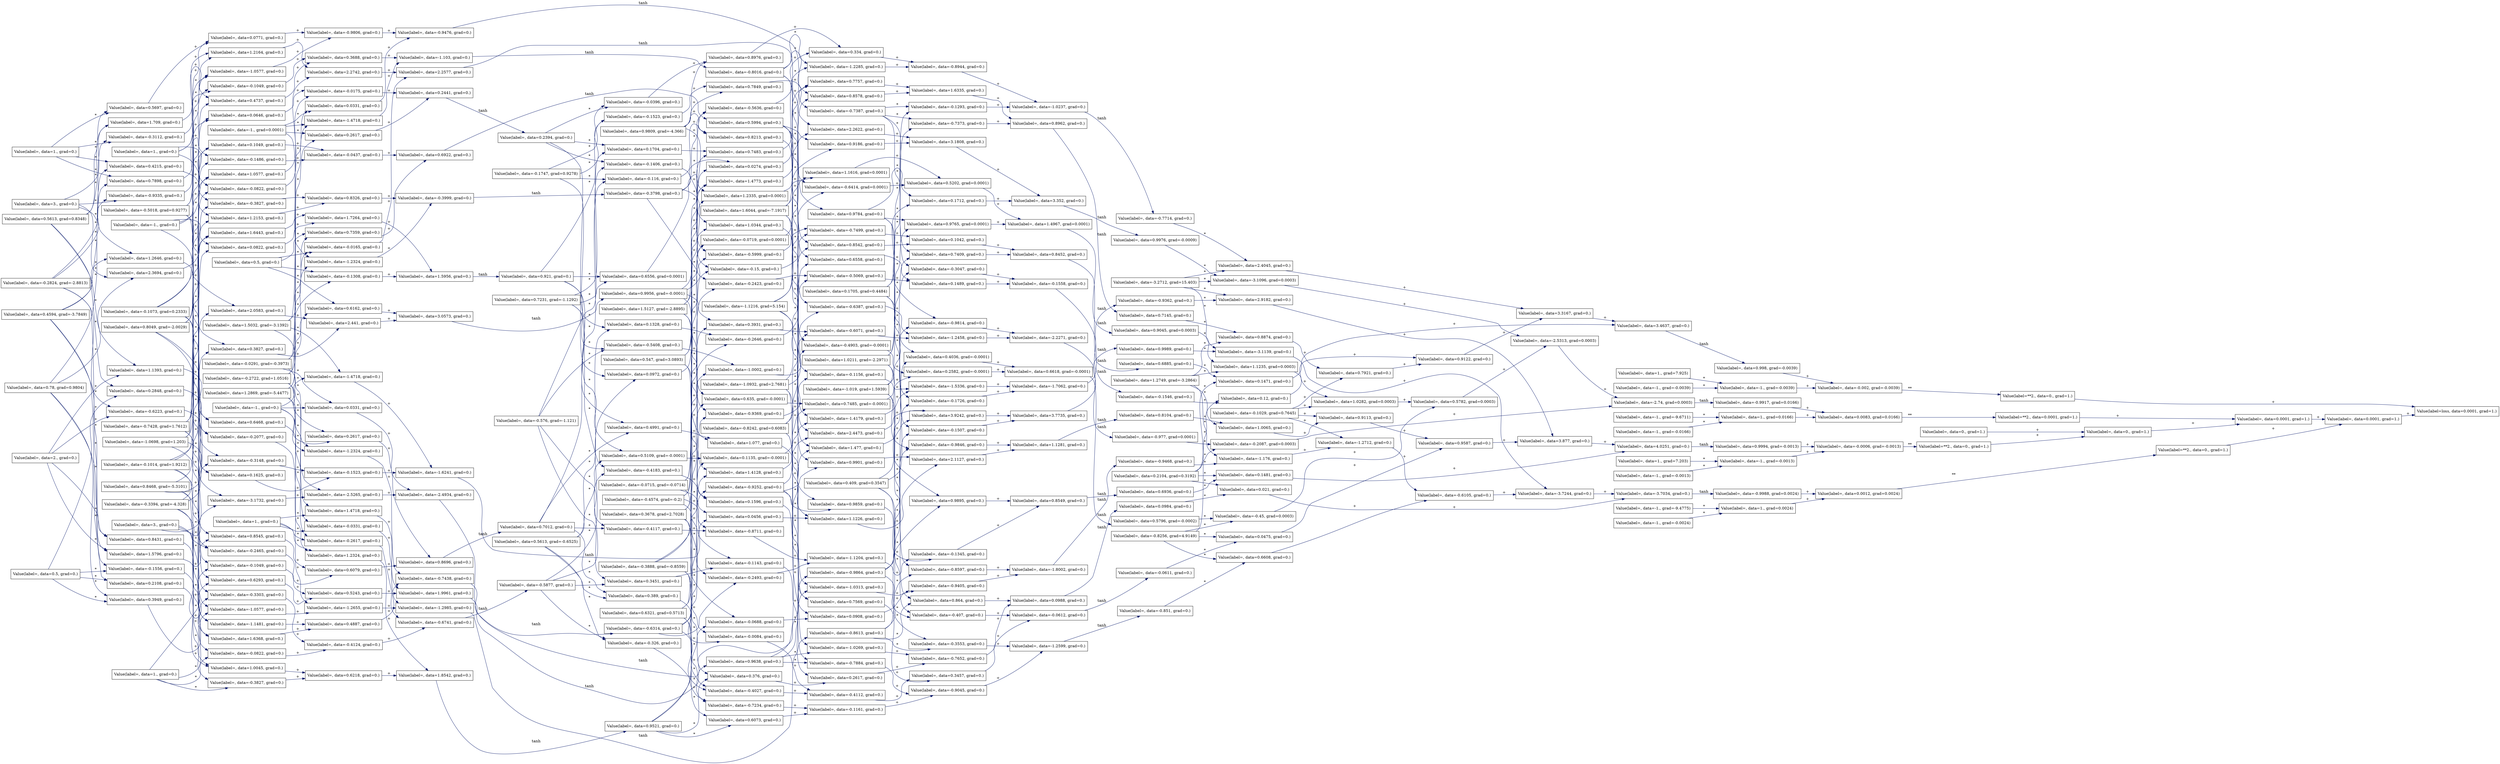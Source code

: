 digraph G {
  rankdir=LR;
  1 [label="Value(label=, data=-0.1029, grad=0.7645)", shape=box, ];
  2 [label="Value(label=, data=0.2104, grad=0.3192)", shape=box, ];
  3 [label="Value(label=, data=-3.2712, grad=15.403)", shape=box, ];
  4 [label="Value(label=, data=-0.8256, grad=4.9149)", shape=box, ];
  5 [label="Value(label=, data=1.2749, grad=-3.2864)", shape=box, ];
  6 [label="Value(label=, data=-0.4574, grad=-0.2)", shape=box, ];
  7 [label="Value(label=, data=-1.019, grad=1.5939)", shape=box, ];
  8 [label="Value(label=, data=-1.0932, grad=2.7681)", shape=box, ];
  9 [label="Value(label=, data=0.3678, grad=2.7028)", shape=box, ];
  10 [label="Value(label=, data=-0.576, grad=-1.121)", shape=box, ];
  11 [label="Value(label=, data=0.9809, grad=-4.366)", shape=box, ];
  12 [label="Value(label=, data=0.1705, grad=0.4484)", shape=box, ];
  13 [label="Value(label=, data=1.6044, grad=-7.1917)", shape=box, ];
  14 [label="Value(label=, data=1.5127, grad=-2.8895)", shape=box, ];
  15 [label="Value(label=, data=-0.1747, grad=0.9278)", shape=box, ];
  16 [label="Value(label=, data=-0.3888, grad=-0.8559)", shape=box, ];
  17 [label="Value(label=, data=0.409, grad=0.3547)", shape=box, ];
  18 [label="Value(label=, data=-0.8242, grad=0.6083)", shape=box, ];
  19 [label="Value(label=, data=0.6321, grad=0.5713)", shape=box, ];
  20 [label="Value(label=, data=0.5613, grad=-0.6525)", shape=box, ];
  21 [label="Value(label=, data=0.547, grad=3.0893)", shape=box, ];
  22 [label="Value(label=, data=1.0211, grad=-2.2971)", shape=box, ];
  23 [label="Value(label=, data=-1.1216, grad=5.154)", shape=box, ];
  24 [label="Value(label=, data=-0.0715, grad=-0.0714)", shape=box, ];
  25 [label="Value(label=, data=0.7231, grad=-1.1292)", shape=box, ];
  26 [label="Value(label=, data=-0.5018, grad=0.9277)", shape=box, ];
  27 [label="Value(label=, data=-0.0291, grad=-0.3973)", shape=box, ];
  28 [label="Value(label=, data=-1.0698, grad=1.203)", shape=box, ];
  29 [label="Value(label=, data=0.5613, grad=0.8348)", shape=box, ];
  30 [label="Value(label=, data=0.8049, grad=-2.0029)", shape=box, ];
  31 [label="Value(label=, data=1.5032, grad=-3.1392)", shape=box, ];
  32 [label="Value(label=, data=-0.1073, grad=0.2333)", shape=box, ];
  33 [label="Value(label=, data=-0.2824, grad=-2.8813)", shape=box, ];
  34 [label="Value(label=, data=0.8468, grad=-5.3101)", shape=box, ];
  35 [label="Value(label=, data=1.2869, grad=-5.4477)", shape=box, ];
  36 [label="Value(label=, data=-0.3394, grad=-4.328)", shape=box, ];
  37 [label="Value(label=, data=0.4594, grad=-3.7849)", shape=box, ];
  38 [label="Value(label=, data=-0.7428, grad=1.7612)", shape=box, ];
  39 [label="Value(label=, data=-0.2722, grad=1.0516)", shape=box, ];
  40 [label="Value(label=, data=-0.1014, grad=1.9212)", shape=box, ];
  41 [label="Value(label=, data=0.78, grad=0.9804)", shape=box, ];
  42 [label="Value(label=, data=1., grad=7.203)", shape=box, ];
  43 [label="Value(label=, data=-1., grad=-9.6711)", shape=box, ];
  44 [label="Value(label=, data=-1., grad=-9.4775)", shape=box, ];
  45 [label="Value(label=, data=1., grad=7.925)", shape=box, ];
  6221 [label="Value(label=, data=2., grad=0.)", shape=box, ];
  6222 [label="Value(label=, data=3., grad=0.)", shape=box, ];
  6223 [label="Value(label=, data=-1., grad=0.)", shape=box, ];
  6224 [label="Value(label=, data=1.5796, grad=0.)", shape=box, ];
  6225 [label="Value(label=, data=0.8545, grad=0.)", shape=box, ];
  6226 [label="Value(label=, data=-0.2465, grad=0.)", shape=box, ];
  6227 [label="Value(label=, data=0.6079, grad=0.)", shape=box, ];
  6228 [label="Value(label=, data=0.2617, grad=0.)", shape=box, ];
  6229 [label="Value(label=, data=0.8696, grad=0.)", shape=box, ];
  6230 [label="Value(label=, data=0.7012, grad=0.)", shape=box, ];
  6231 [label="Value(label=, data=0.8431, grad=0.)", shape=box, ];
  6232 [label="Value(label=, data=1.6368, grad=0.)", shape=box, ];
  6233 [label="Value(label=, data=-1.1481, grad=0.)", shape=box, ];
  6234 [label="Value(label=, data=0.4887, grad=0.)", shape=box, ];
  6235 [label="Value(label=, data=-1.2324, grad=0.)", shape=box, ];
  6236 [label="Value(label=, data=-0.7438, grad=0.)", shape=box, ];
  6237 [label="Value(label=, data=-0.6314, grad=0.)", shape=box, ];
  6238 [label="Value(label=, data=-0.6223, grad=0.)", shape=box, ];
  6239 [label="Value(label=, data=0.1625, grad=0.)", shape=box, ];
  6240 [label="Value(label=, data=-0.3148, grad=0.)", shape=box, ];
  6241 [label="Value(label=, data=-0.1523, grad=0.)", shape=box, ];
  6242 [label="Value(label=, data=-1.4718, grad=0.)", shape=box, ];
  6243 [label="Value(label=, data=-1.6241, grad=0.)", shape=box, ];
  6244 [label="Value(label=, data=-0.9252, grad=0.)", shape=box, ];
  6245 [label="Value(label=, data=1.1393, grad=0.)", shape=box, ];
  6246 [label="Value(label=, data=0.6468, grad=0.)", shape=box, ];
  6247 [label="Value(label=, data=-3.1732, grad=0.)", shape=box, ];
  6248 [label="Value(label=, data=-2.5265, grad=0.)", shape=box, ];
  6249 [label="Value(label=, data=0.0331, grad=0.)", shape=box, ];
  6250 [label="Value(label=, data=-2.4934, grad=0.)", shape=box, ];
  6251 [label="Value(label=, data=-0.9864, grad=0.)", shape=box, ];
  6252 [label="Value(label=, data=0.4991, grad=0.)", shape=box, ];
  6253 [label="Value(label=, data=1.077, grad=0.)", shape=box, ];
  6254 [label="Value(label=, data=0.0456, grad=0.)", shape=box, ];
  6255 [label="Value(label=, data=1.1226, grad=0.)", shape=box, ];
  6256 [label="Value(label=, data=0.9901, grad=0.)", shape=box, ];
  6257 [label="Value(label=, data=2.1127, grad=0.)", shape=box, ];
  6258 [label="Value(label=, data=-0.9846, grad=0.)", shape=box, ];
  6259 [label="Value(label=, data=1.1281, grad=0.)", shape=box, ];
  6260 [label="Value(label=, data=0.8104, grad=0.)", shape=box, ];
  6261 [label="Value(label=, data=0.389, grad=0.)", shape=box, ];
  6262 [label="Value(label=, data=-0.0084, grad=0.)", shape=box, ];
  6263 [label="Value(label=, data=-0.4027, grad=0.)", shape=box, ];
  6264 [label="Value(label=, data=-0.4112, grad=0.)", shape=box, ];
  6265 [label="Value(label=, data=0.7569, grad=0.)", shape=box, ];
  6266 [label="Value(label=, data=0.3457, grad=0.)", shape=box, ];
  6267 [label="Value(label=, data=-0.407, grad=0.)", shape=box, ];
  6268 [label="Value(label=, data=-0.0612, grad=0.)", shape=box, ];
  6269 [label="Value(label=, data=-0.0611, grad=0.)", shape=box, ];
  6270 [label="Value(label=, data=-0.116, grad=0.)", shape=box, ];
  6271 [label="Value(label=, data=0.8213, grad=0.)", shape=box, ];
  6272 [label="Value(label=, data=-0.9369, grad=0.)", shape=box, ];
  6273 [label="Value(label=, data=-0.1156, grad=0.)", shape=box, ];
  6274 [label="Value(label=, data=-1.4179, grad=0.)", shape=box, ];
  6275 [label="Value(label=, data=-1.5336, grad=0.)", shape=box, ];
  6276 [label="Value(label=, data=-0.1726, grad=0.)", shape=box, ];
  6277 [label="Value(label=, data=-1.7062, grad=0.)", shape=box, ];
  6278 [label="Value(label=, data=-0.9362, grad=0.)", shape=box, ];
  6279 [label="Value(label=, data=-0.4117, grad=0.)", shape=box, ];
  6280 [label="Value(label=, data=-0.8711, grad=0.)", shape=box, ];
  6281 [label="Value(label=, data=-0.2493, grad=0.)", shape=box, ];
  6282 [label="Value(label=, data=-1.1204, grad=0.)", shape=box, ];
  6283 [label="Value(label=, data=0.9859, grad=0.)", shape=box, ];
  6284 [label="Value(label=, data=-0.1345, grad=0.)", shape=box, ];
  6285 [label="Value(label=, data=0.9895, grad=0.)", shape=box, ];
  6286 [label="Value(label=, data=0.8549, grad=0.)", shape=box, ];
  6287 [label="Value(label=, data=0.6936, grad=0.)", shape=box, ];
  6288 [label="Value(label=, data=1.0065, grad=0.)", shape=box, ];
  6289 [label="Value(label=, data=0.9113, grad=0.)", shape=box, ];
  6290 [label="Value(label=, data=0.0475, grad=0.)", shape=box, ];
  6291 [label="Value(label=, data=0.9587, grad=0.)", shape=box, ];
  6292 [label="Value(label=, data=2.9182, grad=0.)", shape=box, ];
  6293 [label="Value(label=, data=3.877, grad=0.)", shape=box, ];
  6294 [label="Value(label=, data=0.1481, grad=0.)", shape=box, ];
  6295 [label="Value(label=, data=4.0251, grad=0.)", shape=box, ];
  6296 [label="Value(label=, data=0.9994, grad=-0.0013)", shape=box, ];
  6297 [label="Value(label=, data=3., grad=0.)", shape=box, ];
  6298 [label="Value(label=, data=-1., grad=0.)", shape=box, ];
  6299 [label="Value(label=, data=0.5, grad=0.)", shape=box, ];
  6300 [label="Value(label=, data=2.3694, grad=0.)", shape=box, ];
  6301 [label="Value(label=, data=1.6443, grad=0.)", shape=box, ];
  6302 [label="Value(label=, data=0.0822, grad=0.)", shape=box, ];
  6303 [label="Value(label=, data=1.7264, grad=0.)", shape=box, ];
  6304 [label="Value(label=, data=-0.1308, grad=0.)", shape=box, ];
  6305 [label="Value(label=, data=1.5956, grad=0.)", shape=box, ];
  6306 [label="Value(label=, data=0.921, grad=0.)", shape=box, ];
  6307 [label="Value(label=, data=1.2646, grad=0.)", shape=box, ];
  6308 [label="Value(label=, data=2.0583, grad=0.)", shape=box, ];
  6309 [label="Value(label=, data=0.3827, grad=0.)", shape=box, ];
  6310 [label="Value(label=, data=2.441, grad=0.)", shape=box, ];
  6311 [label="Value(label=, data=0.6162, grad=0.)", shape=box, ];
  6312 [label="Value(label=, data=3.0573, grad=0.)", shape=box, ];
  6313 [label="Value(label=, data=0.9956, grad=-0.0001)", shape=box, ];
  6314 [label="Value(label=, data=-0.9335, grad=0.)", shape=box, ];
  6315 [label="Value(label=, data=-0.1486, grad=0.)", shape=box, ];
  6316 [label="Value(label=, data=0.1049, grad=0.)", shape=box, ];
  6317 [label="Value(label=, data=-0.0437, grad=0.)", shape=box, ];
  6318 [label="Value(label=, data=0.7359, grad=0.)", shape=box, ];
  6319 [label="Value(label=, data=0.6922, grad=0.)", shape=box, ];
  6320 [label="Value(label=, data=0.5994, grad=0.)", shape=box, ];
  6321 [label="Value(label=, data=1.709, grad=0.)", shape=box, ];
  6322 [label="Value(label=, data=1.2164, grad=0.)", shape=box, ];
  6323 [label="Value(label=, data=1.0577, grad=0.)", shape=box, ];
  6324 [label="Value(label=, data=2.2742, grad=0.)", shape=box, ];
  6325 [label="Value(label=, data=-0.0165, grad=0.)", shape=box, ];
  6326 [label="Value(label=, data=2.2577, grad=0.)", shape=box, ];
  6327 [label="Value(label=, data=0.9784, grad=0.)", shape=box, ];
  6328 [label="Value(label=, data=0.6556, grad=0.0001)", shape=box, ];
  6329 [label="Value(label=, data=1.2335, grad=0.0001)", shape=box, ];
  6330 [label="Value(label=, data=-0.0719, grad=0.0001)", shape=box, ];
  6331 [label="Value(label=, data=1.1616, grad=0.0001)", shape=box, ];
  6332 [label="Value(label=, data=-0.6414, grad=0.0001)", shape=box, ];
  6333 [label="Value(label=, data=0.5202, grad=0.0001)", shape=box, ];
  6334 [label="Value(label=, data=0.9765, grad=0.0001)", shape=box, ];
  6335 [label="Value(label=, data=1.4967, grad=0.0001)", shape=box, ];
  6336 [label="Value(label=, data=0.9045, grad=0.0003)", shape=box, ];
  6337 [label="Value(label=, data=0.5109, grad=-0.0001)", shape=box, ];
  6338 [label="Value(label=, data=0.1135, grad=-0.0001)", shape=box, ];
  6339 [label="Value(label=, data=0.635, grad=-0.0001)", shape=box, ];
  6340 [label="Value(label=, data=0.7485, grad=-0.0001)", shape=box, ];
  6341 [label="Value(label=, data=-0.4903, grad=-0.0001)", shape=box, ];
  6342 [label="Value(label=, data=0.2582, grad=-0.0001)", shape=box, ];
  6343 [label="Value(label=, data=0.4036, grad=-0.0001)", shape=box, ];
  6344 [label="Value(label=, data=0.6618, grad=-0.0001)", shape=box, ];
  6345 [label="Value(label=, data=0.5796, grad=-0.0002)", shape=box, ];
  6346 [label="Value(label=, data=-0.1523, grad=0.)", shape=box, ];
  6347 [label="Value(label=, data=0.7849, grad=0.)", shape=box, ];
  6348 [label="Value(label=, data=1.4773, grad=0.)", shape=box, ];
  6349 [label="Value(label=, data=2.2622, grad=0.)", shape=box, ];
  6350 [label="Value(label=, data=0.9186, grad=0.)", shape=box, ];
  6351 [label="Value(label=, data=3.1808, grad=0.)", shape=box, ];
  6352 [label="Value(label=, data=0.1712, grad=0.)", shape=box, ];
  6353 [label="Value(label=, data=3.352, grad=0.)", shape=box, ];
  6354 [label="Value(label=, data=0.9976, grad=-0.0009)", shape=box, ];
  6355 [label="Value(label=, data=-0.5408, grad=0.)", shape=box, ];
  6356 [label="Value(label=, data=-1.0002, grad=0.)", shape=box, ];
  6357 [label="Value(label=, data=0.3931, grad=0.)", shape=box, ];
  6358 [label="Value(label=, data=-0.6071, grad=0.)", shape=box, ];
  6359 [label="Value(label=, data=-0.6387, grad=0.)", shape=box, ];
  6360 [label="Value(label=, data=-1.2458, grad=0.)", shape=box, ];
  6361 [label="Value(label=, data=-0.9814, grad=0.)", shape=box, ];
  6362 [label="Value(label=, data=-2.2271, grad=0.)", shape=box, ];
  6363 [label="Value(label=, data=-0.977, grad=0.0001)", shape=box, ];
  6364 [label="Value(label=, data=1.1235, grad=0.0003)", shape=box, ];
  6365 [label="Value(label=, data=1.0282, grad=0.0003)", shape=box, ];
  6366 [label="Value(label=, data=-0.45, grad=0.0003)", shape=box, ];
  6367 [label="Value(label=, data=0.5782, grad=0.0003)", shape=box, ];
  6368 [label="Value(label=, data=-3.1096, grad=0.0003)", shape=box, ];
  6369 [label="Value(label=, data=-2.5313, grad=0.0003)", shape=box, ];
  6370 [label="Value(label=, data=-0.2087, grad=0.0003)", shape=box, ];
  6371 [label="Value(label=, data=-2.74, grad=0.0003)", shape=box, ];
  6372 [label="Value(label=, data=-0.9917, grad=0.0166)", shape=box, ];
  6373 [label="Value(label=, data=0.5, grad=0.)", shape=box, ];
  6374 [label="Value(label=, data=1., grad=0.)", shape=box, ];
  6375 [label="Value(label=, data=1., grad=0.)", shape=box, ];
  6376 [label="Value(label=, data=0.3949, grad=0.)", shape=box, ];
  6377 [label="Value(label=, data=-0.3303, grad=0.)", shape=box, ];
  6378 [label="Value(label=, data=-0.0822, grad=0.)", shape=box, ];
  6379 [label="Value(label=, data=-0.4124, grad=0.)", shape=box, ];
  6380 [label="Value(label=, data=-0.2617, grad=0.)", shape=box, ];
  6381 [label="Value(label=, data=-0.6741, grad=0.)", shape=box, ];
  6382 [label="Value(label=, data=-0.5877, grad=0.)", shape=box, ];
  6383 [label="Value(label=, data=0.2108, grad=0.)", shape=box, ];
  6384 [label="Value(label=, data=1.0045, grad=0.)", shape=box, ];
  6385 [label="Value(label=, data=-0.3827, grad=0.)", shape=box, ];
  6386 [label="Value(label=, data=0.6218, grad=0.)", shape=box, ];
  6387 [label="Value(label=, data=1.2324, grad=0.)", shape=box, ];
  6388 [label="Value(label=, data=1.8542, grad=0.)", shape=box, ];
  6389 [label="Value(label=, data=0.9521, grad=0.)", shape=box, ];
  6390 [label="Value(label=, data=-0.1556, grad=0.)", shape=box, ];
  6391 [label="Value(label=, data=0.6293, grad=0.)", shape=box, ];
  6392 [label="Value(label=, data=-0.1049, grad=0.)", shape=box, ];
  6393 [label="Value(label=, data=0.5243, grad=0.)", shape=box, ];
  6394 [label="Value(label=, data=1.4718, grad=0.)", shape=box, ];
  6395 [label="Value(label=, data=1.9961, grad=0.)", shape=box, ];
  6396 [label="Value(label=, data=0.9638, grad=0.)", shape=box, ];
  6397 [label="Value(label=, data=0.2848, grad=0.)", shape=box, ];
  6398 [label="Value(label=, data=-0.2077, grad=0.)", shape=box, ];
  6399 [label="Value(label=, data=-1.0577, grad=0.)", shape=box, ];
  6400 [label="Value(label=, data=-1.2655, grad=0.)", shape=box, ];
  6401 [label="Value(label=, data=-0.0331, grad=0.)", shape=box, ];
  6402 [label="Value(label=, data=-1.2985, grad=0.)", shape=box, ];
  6403 [label="Value(label=, data=-0.8613, grad=0.)", shape=box, ];
  6404 [label="Value(label=, data=-0.4183, grad=0.)", shape=box, ];
  6405 [label="Value(label=, data=0.1596, grad=0.)", shape=box, ];
  6406 [label="Value(label=, data=-0.0688, grad=0.)", shape=box, ];
  6407 [label="Value(label=, data=0.0908, grad=0.)", shape=box, ];
  6408 [label="Value(label=, data=-1.0313, grad=0.)", shape=box, ];
  6409 [label="Value(label=, data=-0.9405, grad=0.)", shape=box, ];
  6410 [label="Value(label=, data=-0.8597, grad=0.)", shape=box, ];
  6411 [label="Value(label=, data=-1.8002, grad=0.)", shape=box, ];
  6412 [label="Value(label=, data=-0.9468, grad=0.)", shape=box, ];
  6413 [label="Value(label=, data=-0.326, grad=0.)", shape=box, ];
  6414 [label="Value(label=, data=-0.7234, grad=0.)", shape=box, ];
  6415 [label="Value(label=, data=0.6073, grad=0.)", shape=box, ];
  6416 [label="Value(label=, data=-0.1161, grad=0.)", shape=box, ];
  6417 [label="Value(label=, data=-0.7884, grad=0.)", shape=box, ];
  6418 [label="Value(label=, data=-0.9045, grad=0.)", shape=box, ];
  6419 [label="Value(label=, data=-0.3553, grad=0.)", shape=box, ];
  6420 [label="Value(label=, data=-1.2599, grad=0.)", shape=box, ];
  6421 [label="Value(label=, data=-0.851, grad=0.)", shape=box, ];
  6422 [label="Value(label=, data=0.0972, grad=0.)", shape=box, ];
  6423 [label="Value(label=, data=1.0344, grad=0.)", shape=box, ];
  6424 [label="Value(label=, data=1.4128, grad=0.)", shape=box, ];
  6425 [label="Value(label=, data=2.4473, grad=0.)", shape=box, ];
  6426 [label="Value(label=, data=1.477, grad=0.)", shape=box, ];
  6427 [label="Value(label=, data=3.9242, grad=0.)", shape=box, ];
  6428 [label="Value(label=, data=-0.1507, grad=0.)", shape=box, ];
  6429 [label="Value(label=, data=3.7735, grad=0.)", shape=box, ];
  6430 [label="Value(label=, data=0.9989, grad=0.)", shape=box, ];
  6431 [label="Value(label=, data=0.3451, grad=0.)", shape=box, ];
  6432 [label="Value(label=, data=-0.1143, grad=0.)", shape=box, ];
  6433 [label="Value(label=, data=0.376, grad=0.)", shape=box, ];
  6434 [label="Value(label=, data=0.2617, grad=0.)", shape=box, ];
  6435 [label="Value(label=, data=-1.0269, grad=0.)", shape=box, ];
  6436 [label="Value(label=, data=-0.7652, grad=0.)", shape=box, ];
  6437 [label="Value(label=, data=0.864, grad=0.)", shape=box, ];
  6438 [label="Value(label=, data=0.0988, grad=0.)", shape=box, ];
  6439 [label="Value(label=, data=0.0984, grad=0.)", shape=box, ];
  6440 [label="Value(label=, data=-1.176, grad=0.)", shape=box, ];
  6441 [label="Value(label=, data=-1.2712, grad=0.)", shape=box, ];
  6442 [label="Value(label=, data=0.6608, grad=0.)", shape=box, ];
  6443 [label="Value(label=, data=-0.6105, grad=0.)", shape=box, ];
  6444 [label="Value(label=, data=-3.1139, grad=0.)", shape=box, ];
  6445 [label="Value(label=, data=-3.7244, grad=0.)", shape=box, ];
  6446 [label="Value(label=, data=0.021, grad=0.)", shape=box, ];
  6447 [label="Value(label=, data=-3.7034, grad=0.)", shape=box, ];
  6448 [label="Value(label=, data=-0.9988, grad=0.0024)", shape=box, ];
  6449 [label="Value(label=, data=1., grad=0.)", shape=box, ];
  6450 [label="Value(label=, data=1., grad=0.)", shape=box, ];
  6451 [label="Value(label=, data=-1., grad=0.0001)", shape=box, ];
  6452 [label="Value(label=, data=0.7898, grad=0.)", shape=box, ];
  6453 [label="Value(label=, data=0.0646, grad=0.)", shape=box, ];
  6454 [label="Value(label=, data=-0.0822, grad=0.)", shape=box, ];
  6455 [label="Value(label=, data=-0.0175, grad=0.)", shape=box, ];
  6456 [label="Value(label=, data=0.2617, grad=0.)", shape=box, ];
  6457 [label="Value(label=, data=0.2441, grad=0.)", shape=box, ];
  6458 [label="Value(label=, data=0.2394, grad=0.)", shape=box, ];
  6459 [label="Value(label=, data=0.4215, grad=0.)", shape=box, ];
  6460 [label="Value(label=, data=1.2153, grad=0.)", shape=box, ];
  6461 [label="Value(label=, data=-0.3827, grad=0.)", shape=box, ];
  6462 [label="Value(label=, data=0.8326, grad=0.)", shape=box, ];
  6463 [label="Value(label=, data=-1.2324, grad=0.)", shape=box, ];
  6464 [label="Value(label=, data=-0.3999, grad=0.)", shape=box, ];
  6465 [label="Value(label=, data=-0.3798, grad=0.)", shape=box, ];
  6466 [label="Value(label=, data=-0.3112, grad=0.)", shape=box, ];
  6467 [label="Value(label=, data=0.4737, grad=0.)", shape=box, ];
  6468 [label="Value(label=, data=-0.1049, grad=0.)", shape=box, ];
  6469 [label="Value(label=, data=0.3688, grad=0.)", shape=box, ];
  6470 [label="Value(label=, data=-1.4718, grad=0.)", shape=box, ];
  6471 [label="Value(label=, data=-1.103, grad=0.)", shape=box, ];
  6472 [label="Value(label=, data=-0.8016, grad=0.)", shape=box, ];
  6473 [label="Value(label=, data=0.5697, grad=0.)", shape=box, ];
  6474 [label="Value(label=, data=0.0771, grad=0.)", shape=box, ];
  6475 [label="Value(label=, data=-1.0577, grad=0.)", shape=box, ];
  6476 [label="Value(label=, data=-0.9806, grad=0.)", shape=box, ];
  6477 [label="Value(label=, data=0.0331, grad=0.)", shape=box, ];
  6478 [label="Value(label=, data=-0.9476, grad=0.)", shape=box, ];
  6479 [label="Value(label=, data=-0.7387, grad=0.)", shape=box, ];
  6480 [label="Value(label=, data=0.1704, grad=0.)", shape=box, ];
  6481 [label="Value(label=, data=0.7483, grad=0.)", shape=box, ];
  6482 [label="Value(label=, data=0.0274, grad=0.)", shape=box, ];
  6483 [label="Value(label=, data=0.7757, grad=0.)", shape=box, ];
  6484 [label="Value(label=, data=0.8578, grad=0.)", shape=box, ];
  6485 [label="Value(label=, data=1.6335, grad=0.)", shape=box, ];
  6486 [label="Value(label=, data=-0.7373, grad=0.)", shape=box, ];
  6487 [label="Value(label=, data=0.8962, grad=0.)", shape=box, ];
  6488 [label="Value(label=, data=0.7145, grad=0.)", shape=box, ];
  6489 [label="Value(label=, data=0.1328, grad=0.)", shape=box, ];
  6490 [label="Value(label=, data=-0.2646, grad=0.)", shape=box, ];
  6491 [label="Value(label=, data=-0.2423, grad=0.)", shape=box, ];
  6492 [label="Value(label=, data=-0.5069, grad=0.)", shape=box, ];
  6493 [label="Value(label=, data=0.6558, grad=0.)", shape=box, ];
  6494 [label="Value(label=, data=0.1489, grad=0.)", shape=box, ];
  6495 [label="Value(label=, data=-0.3047, grad=0.)", shape=box, ];
  6496 [label="Value(label=, data=-0.1558, grad=0.)", shape=box, ];
  6497 [label="Value(label=, data=-0.1546, grad=0.)", shape=box, ];
  6498 [label="Value(label=, data=-0.0396, grad=0.)", shape=box, ];
  6499 [label="Value(label=, data=0.8976, grad=0.)", shape=box, ];
  6500 [label="Value(label=, data=-0.5636, grad=0.)", shape=box, ];
  6501 [label="Value(label=, data=0.334, grad=0.)", shape=box, ];
  6502 [label="Value(label=, data=-1.2285, grad=0.)", shape=box, ];
  6503 [label="Value(label=, data=-0.8944, grad=0.)", shape=box, ];
  6504 [label="Value(label=, data=-0.1293, grad=0.)", shape=box, ];
  6505 [label="Value(label=, data=-1.0237, grad=0.)", shape=box, ];
  6506 [label="Value(label=, data=-0.7714, grad=0.)", shape=box, ];
  6507 [label="Value(label=, data=-0.1406, grad=0.)", shape=box, ];
  6508 [label="Value(label=, data=-0.5999, grad=0.)", shape=box, ];
  6509 [label="Value(label=, data=-0.15, grad=0.)", shape=box, ];
  6510 [label="Value(label=, data=-0.7499, grad=0.)", shape=box, ];
  6511 [label="Value(label=, data=0.8542, grad=0.)", shape=box, ];
  6512 [label="Value(label=, data=0.1042, grad=0.)", shape=box, ];
  6513 [label="Value(label=, data=0.7409, grad=0.)", shape=box, ];
  6514 [label="Value(label=, data=0.8452, grad=0.)", shape=box, ];
  6515 [label="Value(label=, data=0.6885, grad=0.)", shape=box, ];
  6516 [label="Value(label=, data=0.8874, grad=0.)", shape=box, ];
  6517 [label="Value(label=, data=0.7921, grad=0.)", shape=box, ];
  6518 [label="Value(label=, data=0.12, grad=0.)", shape=box, ];
  6519 [label="Value(label=, data=0.9122, grad=0.)", shape=box, ];
  6520 [label="Value(label=, data=2.4045, grad=0.)", shape=box, ];
  6521 [label="Value(label=, data=3.3167, grad=0.)", shape=box, ];
  6522 [label="Value(label=, data=0.1471, grad=0.)", shape=box, ];
  6523 [label="Value(label=, data=3.4637, grad=0.)", shape=box, ];
  6524 [label="Value(label=, data=0.998, grad=-0.0039)", shape=box, ];
  6525 [label="Value(label=, data=-1., grad=-0.0013)", shape=box, ];
  6526 [label="Value(label=, data=-1., grad=-0.0013)", shape=box, ];
  6527 [label="Value(label=, data=-0.0006, grad=-0.0013)", shape=box, ];
  6528 [label="Value(label=**2., data=0., grad=1.)", shape=box, ];
  6529 [label="Value(label=, data=-1., grad=-0.0166)", shape=box, ];
  6530 [label="Value(label=, data=1., grad=0.0166)", shape=box, ];
  6531 [label="Value(label=, data=0.0083, grad=0.0166)", shape=box, ];
  6532 [label="Value(label=**2., data=0.0001, grad=1.)", shape=box, ];
  6533 [label="Value(label=, data=-1., grad=-0.0024)", shape=box, ];
  6534 [label="Value(label=, data=1., grad=0.0024)", shape=box, ];
  6535 [label="Value(label=, data=0.0012, grad=0.0024)", shape=box, ];
  6536 [label="Value(label=**2., data=0., grad=1.)", shape=box, ];
  6537 [label="Value(label=, data=-1., grad=-0.0039)", shape=box, ];
  6538 [label="Value(label=, data=-1., grad=-0.0039)", shape=box, ];
  6539 [label="Value(label=, data=-0.002, grad=-0.0039)", shape=box, ];
  6540 [label="Value(label=**2., data=0., grad=1.)", shape=box, ];
  6541 [label="Value(label=, data=0., grad=1.)", shape=box, ];
  6542 [label="Value(label=, data=0., grad=1.)", shape=box, ];
  6543 [label="Value(label=, data=0.0001, grad=1.)", shape=box, ];
  6544 [label="Value(label=, data=0.0001, grad=1.)", shape=box, ];
  6545 [label="Value(label=loss, data=0.0001, grad=1.)", shape=box, ];
  
  
  1 -> 6289 [color="#001267", label="+", ];
  1 -> 6365 [color="#001267", label="+", ];
  1 -> 6441 [color="#001267", label="+", ];
  1 -> 6517 [color="#001267", label="+", ];
  2 -> 6294 [color="#001267", label="*", ];
  2 -> 6370 [color="#001267", label="*", ];
  2 -> 6446 [color="#001267", label="*", ];
  2 -> 6522 [color="#001267", label="*", ];
  3 -> 6292 [color="#001267", label="*", ];
  3 -> 6368 [color="#001267", label="*", ];
  3 -> 6444 [color="#001267", label="*", ];
  3 -> 6520 [color="#001267", label="*", ];
  4 -> 6290 [color="#001267", label="*", ];
  4 -> 6366 [color="#001267", label="*", ];
  4 -> 6442 [color="#001267", label="*", ];
  4 -> 6518 [color="#001267", label="*", ];
  5 -> 6288 [color="#001267", label="*", ];
  5 -> 6364 [color="#001267", label="*", ];
  5 -> 6440 [color="#001267", label="*", ];
  5 -> 6516 [color="#001267", label="*", ];
  6 -> 6280 [color="#001267", label="+", ];
  6 -> 6356 [color="#001267", label="+", ];
  6 -> 6432 [color="#001267", label="+", ];
  6 -> 6508 [color="#001267", label="+", ];
  7 -> 6285 [color="#001267", label="*", ];
  7 -> 6361 [color="#001267", label="*", ];
  7 -> 6437 [color="#001267", label="*", ];
  7 -> 6513 [color="#001267", label="*", ];
  8 -> 6283 [color="#001267", label="*", ];
  8 -> 6359 [color="#001267", label="*", ];
  8 -> 6435 [color="#001267", label="*", ];
  8 -> 6511 [color="#001267", label="*", ];
  9 -> 6281 [color="#001267", label="*", ];
  9 -> 6357 [color="#001267", label="*", ];
  9 -> 6433 [color="#001267", label="*", ];
  9 -> 6509 [color="#001267", label="*", ];
  10 -> 6279 [color="#001267", label="*", ];
  10 -> 6355 [color="#001267", label="*", ];
  10 -> 6431 [color="#001267", label="*", ];
  10 -> 6507 [color="#001267", label="*", ];
  11 -> 6271 [color="#001267", label="+", ];
  11 -> 6347 [color="#001267", label="+", ];
  11 -> 6423 [color="#001267", label="+", ];
  11 -> 6499 [color="#001267", label="+", ];
  12 -> 6276 [color="#001267", label="*", ];
  12 -> 6352 [color="#001267", label="*", ];
  12 -> 6428 [color="#001267", label="*", ];
  12 -> 6504 [color="#001267", label="*", ];
  13 -> 6274 [color="#001267", label="*", ];
  13 -> 6350 [color="#001267", label="*", ];
  13 -> 6426 [color="#001267", label="*", ];
  13 -> 6502 [color="#001267", label="*", ];
  14 -> 6272 [color="#001267", label="*", ];
  14 -> 6348 [color="#001267", label="*", ];
  14 -> 6424 [color="#001267", label="*", ];
  14 -> 6500 [color="#001267", label="*", ];
  15 -> 6270 [color="#001267", label="*", ];
  15 -> 6346 [color="#001267", label="*", ];
  15 -> 6422 [color="#001267", label="*", ];
  15 -> 6498 [color="#001267", label="*", ];
  16 -> 6262 [color="#001267", label="+", ];
  16 -> 6338 [color="#001267", label="+", ];
  16 -> 6414 [color="#001267", label="+", ];
  16 -> 6490 [color="#001267", label="+", ];
  17 -> 6267 [color="#001267", label="*", ];
  17 -> 6343 [color="#001267", label="*", ];
  17 -> 6419 [color="#001267", label="*", ];
  17 -> 6495 [color="#001267", label="*", ];
  18 -> 6265 [color="#001267", label="*", ];
  18 -> 6341 [color="#001267", label="*", ];
  18 -> 6417 [color="#001267", label="*", ];
  18 -> 6493 [color="#001267", label="*", ];
  19 -> 6263 [color="#001267", label="*", ];
  19 -> 6339 [color="#001267", label="*", ];
  19 -> 6415 [color="#001267", label="*", ];
  19 -> 6491 [color="#001267", label="*", ];
  20 -> 6261 [color="#001267", label="*", ];
  20 -> 6337 [color="#001267", label="*", ];
  20 -> 6413 [color="#001267", label="*", ];
  20 -> 6489 [color="#001267", label="*", ];
  21 -> 6253 [color="#001267", label="+", ];
  21 -> 6329 [color="#001267", label="+", ];
  21 -> 6405 [color="#001267", label="+", ];
  21 -> 6481 [color="#001267", label="+", ];
  22 -> 6258 [color="#001267", label="*", ];
  22 -> 6334 [color="#001267", label="*", ];
  22 -> 6410 [color="#001267", label="*", ];
  22 -> 6486 [color="#001267", label="*", ];
  23 -> 6256 [color="#001267", label="*", ];
  23 -> 6332 [color="#001267", label="*", ];
  23 -> 6408 [color="#001267", label="*", ];
  23 -> 6484 [color="#001267", label="*", ];
  24 -> 6254 [color="#001267", label="*", ];
  24 -> 6330 [color="#001267", label="*", ];
  24 -> 6406 [color="#001267", label="*", ];
  24 -> 6482 [color="#001267", label="*", ];
  25 -> 6252 [color="#001267", label="*", ];
  25 -> 6328 [color="#001267", label="*", ];
  25 -> 6404 [color="#001267", label="*", ];
  25 -> 6480 [color="#001267", label="*", ];
  26 -> 6246 [color="#001267", label="+", ];
  26 -> 6322 [color="#001267", label="+", ];
  26 -> 6398 [color="#001267", label="+", ];
  26 -> 6474 [color="#001267", label="+", ];
  27 -> 6249 [color="#001267", label="*", ];
  27 -> 6325 [color="#001267", label="*", ];
  27 -> 6401 [color="#001267", label="*", ];
  27 -> 6477 [color="#001267", label="*", ];
  28 -> 6247 [color="#001267", label="*", ];
  28 -> 6323 [color="#001267", label="*", ];
  28 -> 6399 [color="#001267", label="*", ];
  28 -> 6475 [color="#001267", label="*", ];
  29 -> 6245 [color="#001267", label="*", ];
  29 -> 6321 [color="#001267", label="*", ];
  29 -> 6397 [color="#001267", label="*", ];
  29 -> 6473 [color="#001267", label="*", ];
  30 -> 6239 [color="#001267", label="+", ];
  30 -> 6315 [color="#001267", label="+", ];
  30 -> 6391 [color="#001267", label="+", ];
  30 -> 6467 [color="#001267", label="+", ];
  31 -> 6242 [color="#001267", label="*", ];
  31 -> 6318 [color="#001267", label="*", ];
  31 -> 6394 [color="#001267", label="*", ];
  31 -> 6470 [color="#001267", label="*", ];
  32 -> 6240 [color="#001267", label="*", ];
  32 -> 6316 [color="#001267", label="*", ];
  32 -> 6392 [color="#001267", label="*", ];
  32 -> 6468 [color="#001267", label="*", ];
  33 -> 6238 [color="#001267", label="*", ];
  33 -> 6314 [color="#001267", label="*", ];
  33 -> 6390 [color="#001267", label="*", ];
  33 -> 6466 [color="#001267", label="*", ];
  34 -> 6232 [color="#001267", label="+", ];
  34 -> 6308 [color="#001267", label="+", ];
  34 -> 6384 [color="#001267", label="+", ];
  34 -> 6460 [color="#001267", label="+", ];
  35 -> 6235 [color="#001267", label="*", ];
  35 -> 6311 [color="#001267", label="*", ];
  35 -> 6387 [color="#001267", label="*", ];
  35 -> 6463 [color="#001267", label="*", ];
  36 -> 6233 [color="#001267", label="*", ];
  36 -> 6309 [color="#001267", label="*", ];
  36 -> 6385 [color="#001267", label="*", ];
  36 -> 6461 [color="#001267", label="*", ];
  37 -> 6231 [color="#001267", label="*", ];
  37 -> 6307 [color="#001267", label="*", ];
  37 -> 6383 [color="#001267", label="*", ];
  37 -> 6459 [color="#001267", label="*", ];
  38 -> 6225 [color="#001267", label="+", ];
  38 -> 6301 [color="#001267", label="+", ];
  38 -> 6377 [color="#001267", label="+", ];
  38 -> 6453 [color="#001267", label="+", ];
  39 -> 6228 [color="#001267", label="*", ];
  39 -> 6304 [color="#001267", label="*", ];
  39 -> 6380 [color="#001267", label="*", ];
  39 -> 6456 [color="#001267", label="*", ];
  40 -> 6226 [color="#001267", label="*", ];
  40 -> 6302 [color="#001267", label="*", ];
  40 -> 6378 [color="#001267", label="*", ];
  40 -> 6454 [color="#001267", label="*", ];
  41 -> 6224 [color="#001267", label="*", ];
  41 -> 6300 [color="#001267", label="*", ];
  41 -> 6376 [color="#001267", label="*", ];
  41 -> 6452 [color="#001267", label="*", ];
  42 -> 6526 [color="#001267", label="*", ];
  43 -> 6530 [color="#001267", label="*", ];
  44 -> 6534 [color="#001267", label="*", ];
  45 -> 6538 [color="#001267", label="*", ];
  6221 -> 6224 [color="#001267", label="*", ];
  6221 -> 6231 [color="#001267", label="*", ];
  6221 -> 6238 [color="#001267", label="*", ];
  6221 -> 6245 [color="#001267", label="*", ];
  6222 -> 6226 [color="#001267", label="*", ];
  6222 -> 6233 [color="#001267", label="*", ];
  6222 -> 6240 [color="#001267", label="*", ];
  6222 -> 6247 [color="#001267", label="*", ];
  6223 -> 6228 [color="#001267", label="*", ];
  6223 -> 6235 [color="#001267", label="*", ];
  6223 -> 6242 [color="#001267", label="*", ];
  6223 -> 6249 [color="#001267", label="*", ];
  6224 -> 6225 [color="#001267", label="+", ];
  6225 -> 6227 [color="#001267", label="+", ];
  6226 -> 6227 [color="#001267", label="+", ];
  6227 -> 6229 [color="#001267", label="+", ];
  6228 -> 6229 [color="#001267", label="+", ];
  6229 -> 6230 [color="#001267", label="tanh", ];
  6230 -> 6252 [color="#001267", label="*", ];
  6230 -> 6261 [color="#001267", label="*", ];
  6230 -> 6270 [color="#001267", label="*", ];
  6230 -> 6279 [color="#001267", label="*", ];
  6231 -> 6232 [color="#001267", label="+", ];
  6232 -> 6234 [color="#001267", label="+", ];
  6233 -> 6234 [color="#001267", label="+", ];
  6234 -> 6236 [color="#001267", label="+", ];
  6235 -> 6236 [color="#001267", label="+", ];
  6236 -> 6237 [color="#001267", label="tanh", ];
  6237 -> 6254 [color="#001267", label="*", ];
  6237 -> 6263 [color="#001267", label="*", ];
  6237 -> 6272 [color="#001267", label="*", ];
  6237 -> 6281 [color="#001267", label="*", ];
  6238 -> 6239 [color="#001267", label="+", ];
  6239 -> 6241 [color="#001267", label="+", ];
  6240 -> 6241 [color="#001267", label="+", ];
  6241 -> 6243 [color="#001267", label="+", ];
  6242 -> 6243 [color="#001267", label="+", ];
  6243 -> 6244 [color="#001267", label="tanh", ];
  6244 -> 6256 [color="#001267", label="*", ];
  6244 -> 6265 [color="#001267", label="*", ];
  6244 -> 6274 [color="#001267", label="*", ];
  6244 -> 6283 [color="#001267", label="*", ];
  6245 -> 6246 [color="#001267", label="+", ];
  6246 -> 6248 [color="#001267", label="+", ];
  6247 -> 6248 [color="#001267", label="+", ];
  6248 -> 6250 [color="#001267", label="+", ];
  6249 -> 6250 [color="#001267", label="+", ];
  6250 -> 6251 [color="#001267", label="tanh", ];
  6251 -> 6258 [color="#001267", label="*", ];
  6251 -> 6267 [color="#001267", label="*", ];
  6251 -> 6276 [color="#001267", label="*", ];
  6251 -> 6285 [color="#001267", label="*", ];
  6252 -> 6253 [color="#001267", label="+", ];
  6253 -> 6255 [color="#001267", label="+", ];
  6254 -> 6255 [color="#001267", label="+", ];
  6255 -> 6257 [color="#001267", label="+", ];
  6256 -> 6257 [color="#001267", label="+", ];
  6257 -> 6259 [color="#001267", label="+", ];
  6258 -> 6259 [color="#001267", label="+", ];
  6259 -> 6260 [color="#001267", label="tanh", ];
  6260 -> 6288 [color="#001267", label="*", ];
  6261 -> 6262 [color="#001267", label="+", ];
  6262 -> 6264 [color="#001267", label="+", ];
  6263 -> 6264 [color="#001267", label="+", ];
  6264 -> 6266 [color="#001267", label="+", ];
  6265 -> 6266 [color="#001267", label="+", ];
  6266 -> 6268 [color="#001267", label="+", ];
  6267 -> 6268 [color="#001267", label="+", ];
  6268 -> 6269 [color="#001267", label="tanh", ];
  6269 -> 6290 [color="#001267", label="*", ];
  6270 -> 6271 [color="#001267", label="+", ];
  6271 -> 6273 [color="#001267", label="+", ];
  6272 -> 6273 [color="#001267", label="+", ];
  6273 -> 6275 [color="#001267", label="+", ];
  6274 -> 6275 [color="#001267", label="+", ];
  6275 -> 6277 [color="#001267", label="+", ];
  6276 -> 6277 [color="#001267", label="+", ];
  6277 -> 6278 [color="#001267", label="tanh", ];
  6278 -> 6292 [color="#001267", label="*", ];
  6279 -> 6280 [color="#001267", label="+", ];
  6280 -> 6282 [color="#001267", label="+", ];
  6281 -> 6282 [color="#001267", label="+", ];
  6282 -> 6284 [color="#001267", label="+", ];
  6283 -> 6284 [color="#001267", label="+", ];
  6284 -> 6286 [color="#001267", label="+", ];
  6285 -> 6286 [color="#001267", label="+", ];
  6286 -> 6287 [color="#001267", label="tanh", ];
  6287 -> 6294 [color="#001267", label="*", ];
  6288 -> 6289 [color="#001267", label="+", ];
  6289 -> 6291 [color="#001267", label="+", ];
  6290 -> 6291 [color="#001267", label="+", ];
  6291 -> 6293 [color="#001267", label="+", ];
  6292 -> 6293 [color="#001267", label="+", ];
  6293 -> 6295 [color="#001267", label="+", ];
  6294 -> 6295 [color="#001267", label="+", ];
  6295 -> 6296 [color="#001267", label="tanh", ];
  6296 -> 6527 [color="#001267", label="+", ];
  6297 -> 6300 [color="#001267", label="*", ];
  6297 -> 6307 [color="#001267", label="*", ];
  6297 -> 6314 [color="#001267", label="*", ];
  6297 -> 6321 [color="#001267", label="*", ];
  6298 -> 6302 [color="#001267", label="*", ];
  6298 -> 6309 [color="#001267", label="*", ];
  6298 -> 6316 [color="#001267", label="*", ];
  6298 -> 6323 [color="#001267", label="*", ];
  6299 -> 6304 [color="#001267", label="*", ];
  6299 -> 6311 [color="#001267", label="*", ];
  6299 -> 6318 [color="#001267", label="*", ];
  6299 -> 6325 [color="#001267", label="*", ];
  6300 -> 6301 [color="#001267", label="+", ];
  6301 -> 6303 [color="#001267", label="+", ];
  6302 -> 6303 [color="#001267", label="+", ];
  6303 -> 6305 [color="#001267", label="+", ];
  6304 -> 6305 [color="#001267", label="+", ];
  6305 -> 6306 [color="#001267", label="tanh", ];
  6306 -> 6328 [color="#001267", label="*", ];
  6306 -> 6337 [color="#001267", label="*", ];
  6306 -> 6346 [color="#001267", label="*", ];
  6306 -> 6355 [color="#001267", label="*", ];
  6307 -> 6308 [color="#001267", label="+", ];
  6308 -> 6310 [color="#001267", label="+", ];
  6309 -> 6310 [color="#001267", label="+", ];
  6310 -> 6312 [color="#001267", label="+", ];
  6311 -> 6312 [color="#001267", label="+", ];
  6312 -> 6313 [color="#001267", label="tanh", ];
  6313 -> 6330 [color="#001267", label="*", ];
  6313 -> 6339 [color="#001267", label="*", ];
  6313 -> 6348 [color="#001267", label="*", ];
  6313 -> 6357 [color="#001267", label="*", ];
  6314 -> 6315 [color="#001267", label="+", ];
  6315 -> 6317 [color="#001267", label="+", ];
  6316 -> 6317 [color="#001267", label="+", ];
  6317 -> 6319 [color="#001267", label="+", ];
  6318 -> 6319 [color="#001267", label="+", ];
  6319 -> 6320 [color="#001267", label="tanh", ];
  6320 -> 6332 [color="#001267", label="*", ];
  6320 -> 6341 [color="#001267", label="*", ];
  6320 -> 6350 [color="#001267", label="*", ];
  6320 -> 6359 [color="#001267", label="*", ];
  6321 -> 6322 [color="#001267", label="+", ];
  6322 -> 6324 [color="#001267", label="+", ];
  6323 -> 6324 [color="#001267", label="+", ];
  6324 -> 6326 [color="#001267", label="+", ];
  6325 -> 6326 [color="#001267", label="+", ];
  6326 -> 6327 [color="#001267", label="tanh", ];
  6327 -> 6334 [color="#001267", label="*", ];
  6327 -> 6343 [color="#001267", label="*", ];
  6327 -> 6352 [color="#001267", label="*", ];
  6327 -> 6361 [color="#001267", label="*", ];
  6328 -> 6329 [color="#001267", label="+", ];
  6329 -> 6331 [color="#001267", label="+", ];
  6330 -> 6331 [color="#001267", label="+", ];
  6331 -> 6333 [color="#001267", label="+", ];
  6332 -> 6333 [color="#001267", label="+", ];
  6333 -> 6335 [color="#001267", label="+", ];
  6334 -> 6335 [color="#001267", label="+", ];
  6335 -> 6336 [color="#001267", label="tanh", ];
  6336 -> 6364 [color="#001267", label="*", ];
  6337 -> 6338 [color="#001267", label="+", ];
  6338 -> 6340 [color="#001267", label="+", ];
  6339 -> 6340 [color="#001267", label="+", ];
  6340 -> 6342 [color="#001267", label="+", ];
  6341 -> 6342 [color="#001267", label="+", ];
  6342 -> 6344 [color="#001267", label="+", ];
  6343 -> 6344 [color="#001267", label="+", ];
  6344 -> 6345 [color="#001267", label="tanh", ];
  6345 -> 6366 [color="#001267", label="*", ];
  6346 -> 6347 [color="#001267", label="+", ];
  6347 -> 6349 [color="#001267", label="+", ];
  6348 -> 6349 [color="#001267", label="+", ];
  6349 -> 6351 [color="#001267", label="+", ];
  6350 -> 6351 [color="#001267", label="+", ];
  6351 -> 6353 [color="#001267", label="+", ];
  6352 -> 6353 [color="#001267", label="+", ];
  6353 -> 6354 [color="#001267", label="tanh", ];
  6354 -> 6368 [color="#001267", label="*", ];
  6355 -> 6356 [color="#001267", label="+", ];
  6356 -> 6358 [color="#001267", label="+", ];
  6357 -> 6358 [color="#001267", label="+", ];
  6358 -> 6360 [color="#001267", label="+", ];
  6359 -> 6360 [color="#001267", label="+", ];
  6360 -> 6362 [color="#001267", label="+", ];
  6361 -> 6362 [color="#001267", label="+", ];
  6362 -> 6363 [color="#001267", label="tanh", ];
  6363 -> 6370 [color="#001267", label="*", ];
  6364 -> 6365 [color="#001267", label="+", ];
  6365 -> 6367 [color="#001267", label="+", ];
  6366 -> 6367 [color="#001267", label="+", ];
  6367 -> 6369 [color="#001267", label="+", ];
  6368 -> 6369 [color="#001267", label="+", ];
  6369 -> 6371 [color="#001267", label="+", ];
  6370 -> 6371 [color="#001267", label="+", ];
  6371 -> 6372 [color="#001267", label="tanh", ];
  6372 -> 6531 [color="#001267", label="+", ];
  6373 -> 6376 [color="#001267", label="*", ];
  6373 -> 6383 [color="#001267", label="*", ];
  6373 -> 6390 [color="#001267", label="*", ];
  6373 -> 6397 [color="#001267", label="*", ];
  6374 -> 6378 [color="#001267", label="*", ];
  6374 -> 6385 [color="#001267", label="*", ];
  6374 -> 6392 [color="#001267", label="*", ];
  6374 -> 6399 [color="#001267", label="*", ];
  6375 -> 6380 [color="#001267", label="*", ];
  6375 -> 6387 [color="#001267", label="*", ];
  6375 -> 6394 [color="#001267", label="*", ];
  6375 -> 6401 [color="#001267", label="*", ];
  6376 -> 6377 [color="#001267", label="+", ];
  6377 -> 6379 [color="#001267", label="+", ];
  6378 -> 6379 [color="#001267", label="+", ];
  6379 -> 6381 [color="#001267", label="+", ];
  6380 -> 6381 [color="#001267", label="+", ];
  6381 -> 6382 [color="#001267", label="tanh", ];
  6382 -> 6404 [color="#001267", label="*", ];
  6382 -> 6413 [color="#001267", label="*", ];
  6382 -> 6422 [color="#001267", label="*", ];
  6382 -> 6431 [color="#001267", label="*", ];
  6383 -> 6384 [color="#001267", label="+", ];
  6384 -> 6386 [color="#001267", label="+", ];
  6385 -> 6386 [color="#001267", label="+", ];
  6386 -> 6388 [color="#001267", label="+", ];
  6387 -> 6388 [color="#001267", label="+", ];
  6388 -> 6389 [color="#001267", label="tanh", ];
  6389 -> 6406 [color="#001267", label="*", ];
  6389 -> 6415 [color="#001267", label="*", ];
  6389 -> 6424 [color="#001267", label="*", ];
  6389 -> 6433 [color="#001267", label="*", ];
  6390 -> 6391 [color="#001267", label="+", ];
  6391 -> 6393 [color="#001267", label="+", ];
  6392 -> 6393 [color="#001267", label="+", ];
  6393 -> 6395 [color="#001267", label="+", ];
  6394 -> 6395 [color="#001267", label="+", ];
  6395 -> 6396 [color="#001267", label="tanh", ];
  6396 -> 6408 [color="#001267", label="*", ];
  6396 -> 6417 [color="#001267", label="*", ];
  6396 -> 6426 [color="#001267", label="*", ];
  6396 -> 6435 [color="#001267", label="*", ];
  6397 -> 6398 [color="#001267", label="+", ];
  6398 -> 6400 [color="#001267", label="+", ];
  6399 -> 6400 [color="#001267", label="+", ];
  6400 -> 6402 [color="#001267", label="+", ];
  6401 -> 6402 [color="#001267", label="+", ];
  6402 -> 6403 [color="#001267", label="tanh", ];
  6403 -> 6410 [color="#001267", label="*", ];
  6403 -> 6419 [color="#001267", label="*", ];
  6403 -> 6428 [color="#001267", label="*", ];
  6403 -> 6437 [color="#001267", label="*", ];
  6404 -> 6405 [color="#001267", label="+", ];
  6405 -> 6407 [color="#001267", label="+", ];
  6406 -> 6407 [color="#001267", label="+", ];
  6407 -> 6409 [color="#001267", label="+", ];
  6408 -> 6409 [color="#001267", label="+", ];
  6409 -> 6411 [color="#001267", label="+", ];
  6410 -> 6411 [color="#001267", label="+", ];
  6411 -> 6412 [color="#001267", label="tanh", ];
  6412 -> 6440 [color="#001267", label="*", ];
  6413 -> 6414 [color="#001267", label="+", ];
  6414 -> 6416 [color="#001267", label="+", ];
  6415 -> 6416 [color="#001267", label="+", ];
  6416 -> 6418 [color="#001267", label="+", ];
  6417 -> 6418 [color="#001267", label="+", ];
  6418 -> 6420 [color="#001267", label="+", ];
  6419 -> 6420 [color="#001267", label="+", ];
  6420 -> 6421 [color="#001267", label="tanh", ];
  6421 -> 6442 [color="#001267", label="*", ];
  6422 -> 6423 [color="#001267", label="+", ];
  6423 -> 6425 [color="#001267", label="+", ];
  6424 -> 6425 [color="#001267", label="+", ];
  6425 -> 6427 [color="#001267", label="+", ];
  6426 -> 6427 [color="#001267", label="+", ];
  6427 -> 6429 [color="#001267", label="+", ];
  6428 -> 6429 [color="#001267", label="+", ];
  6429 -> 6430 [color="#001267", label="tanh", ];
  6430 -> 6444 [color="#001267", label="*", ];
  6431 -> 6432 [color="#001267", label="+", ];
  6432 -> 6434 [color="#001267", label="+", ];
  6433 -> 6434 [color="#001267", label="+", ];
  6434 -> 6436 [color="#001267", label="+", ];
  6435 -> 6436 [color="#001267", label="+", ];
  6436 -> 6438 [color="#001267", label="+", ];
  6437 -> 6438 [color="#001267", label="+", ];
  6438 -> 6439 [color="#001267", label="tanh", ];
  6439 -> 6446 [color="#001267", label="*", ];
  6440 -> 6441 [color="#001267", label="+", ];
  6441 -> 6443 [color="#001267", label="+", ];
  6442 -> 6443 [color="#001267", label="+", ];
  6443 -> 6445 [color="#001267", label="+", ];
  6444 -> 6445 [color="#001267", label="+", ];
  6445 -> 6447 [color="#001267", label="+", ];
  6446 -> 6447 [color="#001267", label="+", ];
  6447 -> 6448 [color="#001267", label="tanh", ];
  6448 -> 6535 [color="#001267", label="+", ];
  6449 -> 6452 [color="#001267", label="*", ];
  6449 -> 6459 [color="#001267", label="*", ];
  6449 -> 6466 [color="#001267", label="*", ];
  6449 -> 6473 [color="#001267", label="*", ];
  6450 -> 6454 [color="#001267", label="*", ];
  6450 -> 6461 [color="#001267", label="*", ];
  6450 -> 6468 [color="#001267", label="*", ];
  6450 -> 6475 [color="#001267", label="*", ];
  6451 -> 6456 [color="#001267", label="*", ];
  6451 -> 6463 [color="#001267", label="*", ];
  6451 -> 6470 [color="#001267", label="*", ];
  6451 -> 6477 [color="#001267", label="*", ];
  6452 -> 6453 [color="#001267", label="+", ];
  6453 -> 6455 [color="#001267", label="+", ];
  6454 -> 6455 [color="#001267", label="+", ];
  6455 -> 6457 [color="#001267", label="+", ];
  6456 -> 6457 [color="#001267", label="+", ];
  6457 -> 6458 [color="#001267", label="tanh", ];
  6458 -> 6480 [color="#001267", label="*", ];
  6458 -> 6489 [color="#001267", label="*", ];
  6458 -> 6498 [color="#001267", label="*", ];
  6458 -> 6507 [color="#001267", label="*", ];
  6459 -> 6460 [color="#001267", label="+", ];
  6460 -> 6462 [color="#001267", label="+", ];
  6461 -> 6462 [color="#001267", label="+", ];
  6462 -> 6464 [color="#001267", label="+", ];
  6463 -> 6464 [color="#001267", label="+", ];
  6464 -> 6465 [color="#001267", label="tanh", ];
  6465 -> 6482 [color="#001267", label="*", ];
  6465 -> 6491 [color="#001267", label="*", ];
  6465 -> 6500 [color="#001267", label="*", ];
  6465 -> 6509 [color="#001267", label="*", ];
  6466 -> 6467 [color="#001267", label="+", ];
  6467 -> 6469 [color="#001267", label="+", ];
  6468 -> 6469 [color="#001267", label="+", ];
  6469 -> 6471 [color="#001267", label="+", ];
  6470 -> 6471 [color="#001267", label="+", ];
  6471 -> 6472 [color="#001267", label="tanh", ];
  6472 -> 6484 [color="#001267", label="*", ];
  6472 -> 6493 [color="#001267", label="*", ];
  6472 -> 6502 [color="#001267", label="*", ];
  6472 -> 6511 [color="#001267", label="*", ];
  6473 -> 6474 [color="#001267", label="+", ];
  6474 -> 6476 [color="#001267", label="+", ];
  6475 -> 6476 [color="#001267", label="+", ];
  6476 -> 6478 [color="#001267", label="+", ];
  6477 -> 6478 [color="#001267", label="+", ];
  6478 -> 6479 [color="#001267", label="tanh", ];
  6479 -> 6486 [color="#001267", label="*", ];
  6479 -> 6495 [color="#001267", label="*", ];
  6479 -> 6504 [color="#001267", label="*", ];
  6479 -> 6513 [color="#001267", label="*", ];
  6480 -> 6481 [color="#001267", label="+", ];
  6481 -> 6483 [color="#001267", label="+", ];
  6482 -> 6483 [color="#001267", label="+", ];
  6483 -> 6485 [color="#001267", label="+", ];
  6484 -> 6485 [color="#001267", label="+", ];
  6485 -> 6487 [color="#001267", label="+", ];
  6486 -> 6487 [color="#001267", label="+", ];
  6487 -> 6488 [color="#001267", label="tanh", ];
  6488 -> 6516 [color="#001267", label="*", ];
  6489 -> 6490 [color="#001267", label="+", ];
  6490 -> 6492 [color="#001267", label="+", ];
  6491 -> 6492 [color="#001267", label="+", ];
  6492 -> 6494 [color="#001267", label="+", ];
  6493 -> 6494 [color="#001267", label="+", ];
  6494 -> 6496 [color="#001267", label="+", ];
  6495 -> 6496 [color="#001267", label="+", ];
  6496 -> 6497 [color="#001267", label="tanh", ];
  6497 -> 6518 [color="#001267", label="*", ];
  6498 -> 6499 [color="#001267", label="+", ];
  6499 -> 6501 [color="#001267", label="+", ];
  6500 -> 6501 [color="#001267", label="+", ];
  6501 -> 6503 [color="#001267", label="+", ];
  6502 -> 6503 [color="#001267", label="+", ];
  6503 -> 6505 [color="#001267", label="+", ];
  6504 -> 6505 [color="#001267", label="+", ];
  6505 -> 6506 [color="#001267", label="tanh", ];
  6506 -> 6520 [color="#001267", label="*", ];
  6507 -> 6508 [color="#001267", label="+", ];
  6508 -> 6510 [color="#001267", label="+", ];
  6509 -> 6510 [color="#001267", label="+", ];
  6510 -> 6512 [color="#001267", label="+", ];
  6511 -> 6512 [color="#001267", label="+", ];
  6512 -> 6514 [color="#001267", label="+", ];
  6513 -> 6514 [color="#001267", label="+", ];
  6514 -> 6515 [color="#001267", label="tanh", ];
  6515 -> 6522 [color="#001267", label="*", ];
  6516 -> 6517 [color="#001267", label="+", ];
  6517 -> 6519 [color="#001267", label="+", ];
  6518 -> 6519 [color="#001267", label="+", ];
  6519 -> 6521 [color="#001267", label="+", ];
  6520 -> 6521 [color="#001267", label="+", ];
  6521 -> 6523 [color="#001267", label="+", ];
  6522 -> 6523 [color="#001267", label="+", ];
  6523 -> 6524 [color="#001267", label="tanh", ];
  6524 -> 6539 [color="#001267", label="+", ];
  6525 -> 6526 [color="#001267", label="*", ];
  6526 -> 6527 [color="#001267", label="+", ];
  6527 -> 6528 [color="#001267", label="**", ];
  6528 -> 6542 [color="#001267", label="+", ];
  6529 -> 6530 [color="#001267", label="*", ];
  6530 -> 6531 [color="#001267", label="+", ];
  6531 -> 6532 [color="#001267", label="**", ];
  6532 -> 6543 [color="#001267", label="+", ];
  6533 -> 6534 [color="#001267", label="*", ];
  6534 -> 6535 [color="#001267", label="+", ];
  6535 -> 6536 [color="#001267", label="**", ];
  6536 -> 6544 [color="#001267", label="+", ];
  6537 -> 6538 [color="#001267", label="*", ];
  6538 -> 6539 [color="#001267", label="+", ];
  6539 -> 6540 [color="#001267", label="**", ];
  6540 -> 6545 [color="#001267", label="+", ];
  6541 -> 6542 [color="#001267", label="+", ];
  6542 -> 6543 [color="#001267", label="+", ];
  6543 -> 6544 [color="#001267", label="+", ];
  6544 -> 6545 [color="#001267", label="+", ];
  
  }